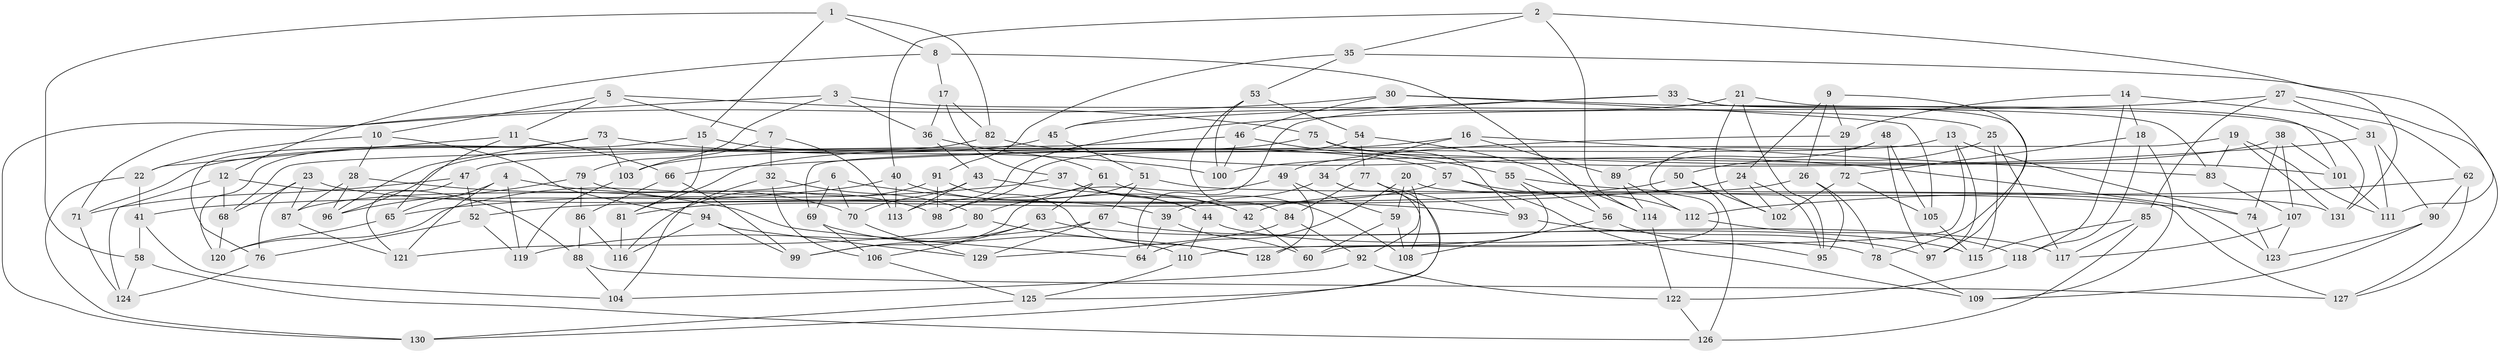 // coarse degree distribution, {7: 0.1509433962264151, 4: 0.1509433962264151, 6: 0.4528301886792453, 5: 0.09433962264150944, 8: 0.09433962264150944, 3: 0.018867924528301886, 9: 0.03773584905660377}
// Generated by graph-tools (version 1.1) at 2025/38/03/04/25 23:38:10]
// undirected, 131 vertices, 262 edges
graph export_dot {
  node [color=gray90,style=filled];
  1;
  2;
  3;
  4;
  5;
  6;
  7;
  8;
  9;
  10;
  11;
  12;
  13;
  14;
  15;
  16;
  17;
  18;
  19;
  20;
  21;
  22;
  23;
  24;
  25;
  26;
  27;
  28;
  29;
  30;
  31;
  32;
  33;
  34;
  35;
  36;
  37;
  38;
  39;
  40;
  41;
  42;
  43;
  44;
  45;
  46;
  47;
  48;
  49;
  50;
  51;
  52;
  53;
  54;
  55;
  56;
  57;
  58;
  59;
  60;
  61;
  62;
  63;
  64;
  65;
  66;
  67;
  68;
  69;
  70;
  71;
  72;
  73;
  74;
  75;
  76;
  77;
  78;
  79;
  80;
  81;
  82;
  83;
  84;
  85;
  86;
  87;
  88;
  89;
  90;
  91;
  92;
  93;
  94;
  95;
  96;
  97;
  98;
  99;
  100;
  101;
  102;
  103;
  104;
  105;
  106;
  107;
  108;
  109;
  110;
  111;
  112;
  113;
  114;
  115;
  116;
  117;
  118;
  119;
  120;
  121;
  122;
  123;
  124;
  125;
  126;
  127;
  128;
  129;
  130;
  131;
  1 -- 15;
  1 -- 82;
  1 -- 8;
  1 -- 58;
  2 -- 35;
  2 -- 131;
  2 -- 40;
  2 -- 114;
  3 -- 36;
  3 -- 25;
  3 -- 79;
  3 -- 71;
  4 -- 70;
  4 -- 119;
  4 -- 121;
  4 -- 65;
  5 -- 75;
  5 -- 11;
  5 -- 10;
  5 -- 7;
  6 -- 70;
  6 -- 69;
  6 -- 87;
  6 -- 93;
  7 -- 32;
  7 -- 103;
  7 -- 113;
  8 -- 17;
  8 -- 56;
  8 -- 12;
  9 -- 26;
  9 -- 24;
  9 -- 78;
  9 -- 29;
  10 -- 28;
  10 -- 22;
  10 -- 94;
  11 -- 65;
  11 -- 22;
  11 -- 66;
  12 -- 124;
  12 -- 68;
  12 -- 88;
  13 -- 97;
  13 -- 74;
  13 -- 47;
  13 -- 128;
  14 -- 29;
  14 -- 118;
  14 -- 18;
  14 -- 62;
  15 -- 81;
  15 -- 57;
  15 -- 120;
  16 -- 83;
  16 -- 89;
  16 -- 81;
  16 -- 34;
  17 -- 82;
  17 -- 37;
  17 -- 36;
  18 -- 72;
  18 -- 118;
  18 -- 109;
  19 -- 69;
  19 -- 111;
  19 -- 83;
  19 -- 131;
  20 -- 64;
  20 -- 59;
  20 -- 92;
  20 -- 127;
  21 -- 45;
  21 -- 101;
  21 -- 95;
  21 -- 102;
  22 -- 41;
  22 -- 130;
  23 -- 87;
  23 -- 39;
  23 -- 68;
  23 -- 76;
  24 -- 102;
  24 -- 95;
  24 -- 41;
  25 -- 50;
  25 -- 117;
  25 -- 115;
  26 -- 42;
  26 -- 78;
  26 -- 95;
  27 -- 85;
  27 -- 31;
  27 -- 113;
  27 -- 127;
  28 -- 96;
  28 -- 87;
  28 -- 64;
  29 -- 72;
  29 -- 49;
  30 -- 105;
  30 -- 130;
  30 -- 46;
  30 -- 131;
  31 -- 66;
  31 -- 90;
  31 -- 111;
  32 -- 104;
  32 -- 80;
  32 -- 106;
  33 -- 97;
  33 -- 83;
  33 -- 64;
  33 -- 45;
  34 -- 130;
  34 -- 108;
  34 -- 39;
  35 -- 91;
  35 -- 111;
  35 -- 53;
  36 -- 43;
  36 -- 61;
  37 -- 42;
  37 -- 44;
  37 -- 65;
  38 -- 100;
  38 -- 74;
  38 -- 101;
  38 -- 107;
  39 -- 60;
  39 -- 64;
  40 -- 113;
  40 -- 120;
  40 -- 42;
  41 -- 58;
  41 -- 104;
  42 -- 60;
  43 -- 70;
  43 -- 44;
  43 -- 113;
  44 -- 78;
  44 -- 110;
  45 -- 51;
  45 -- 71;
  46 -- 68;
  46 -- 100;
  46 -- 55;
  47 -- 52;
  47 -- 121;
  47 -- 71;
  48 -- 89;
  48 -- 97;
  48 -- 105;
  48 -- 60;
  49 -- 59;
  49 -- 99;
  49 -- 128;
  50 -- 126;
  50 -- 52;
  50 -- 102;
  51 -- 80;
  51 -- 131;
  51 -- 67;
  52 -- 119;
  52 -- 76;
  53 -- 100;
  53 -- 54;
  53 -- 84;
  54 -- 114;
  54 -- 77;
  54 -- 98;
  55 -- 110;
  55 -- 56;
  55 -- 74;
  56 -- 108;
  56 -- 95;
  57 -- 81;
  57 -- 112;
  57 -- 109;
  58 -- 126;
  58 -- 124;
  59 -- 108;
  59 -- 60;
  61 -- 63;
  61 -- 108;
  61 -- 98;
  62 -- 127;
  62 -- 90;
  62 -- 112;
  63 -- 99;
  63 -- 115;
  63 -- 106;
  65 -- 120;
  66 -- 99;
  66 -- 86;
  67 -- 119;
  67 -- 129;
  67 -- 117;
  68 -- 120;
  69 -- 106;
  69 -- 110;
  70 -- 129;
  71 -- 124;
  72 -- 105;
  72 -- 102;
  73 -- 76;
  73 -- 96;
  73 -- 100;
  73 -- 103;
  74 -- 123;
  75 -- 103;
  75 -- 93;
  75 -- 101;
  76 -- 124;
  77 -- 125;
  77 -- 84;
  77 -- 93;
  78 -- 109;
  79 -- 96;
  79 -- 86;
  79 -- 98;
  80 -- 128;
  80 -- 121;
  81 -- 116;
  82 -- 96;
  82 -- 123;
  83 -- 107;
  84 -- 92;
  84 -- 129;
  85 -- 126;
  85 -- 115;
  85 -- 117;
  86 -- 116;
  86 -- 88;
  87 -- 121;
  88 -- 104;
  88 -- 127;
  89 -- 112;
  89 -- 114;
  90 -- 109;
  90 -- 123;
  91 -- 128;
  91 -- 116;
  91 -- 98;
  92 -- 104;
  92 -- 122;
  93 -- 97;
  94 -- 129;
  94 -- 116;
  94 -- 99;
  101 -- 111;
  103 -- 119;
  105 -- 115;
  106 -- 125;
  107 -- 117;
  107 -- 123;
  110 -- 125;
  112 -- 118;
  114 -- 122;
  118 -- 122;
  122 -- 126;
  125 -- 130;
}
